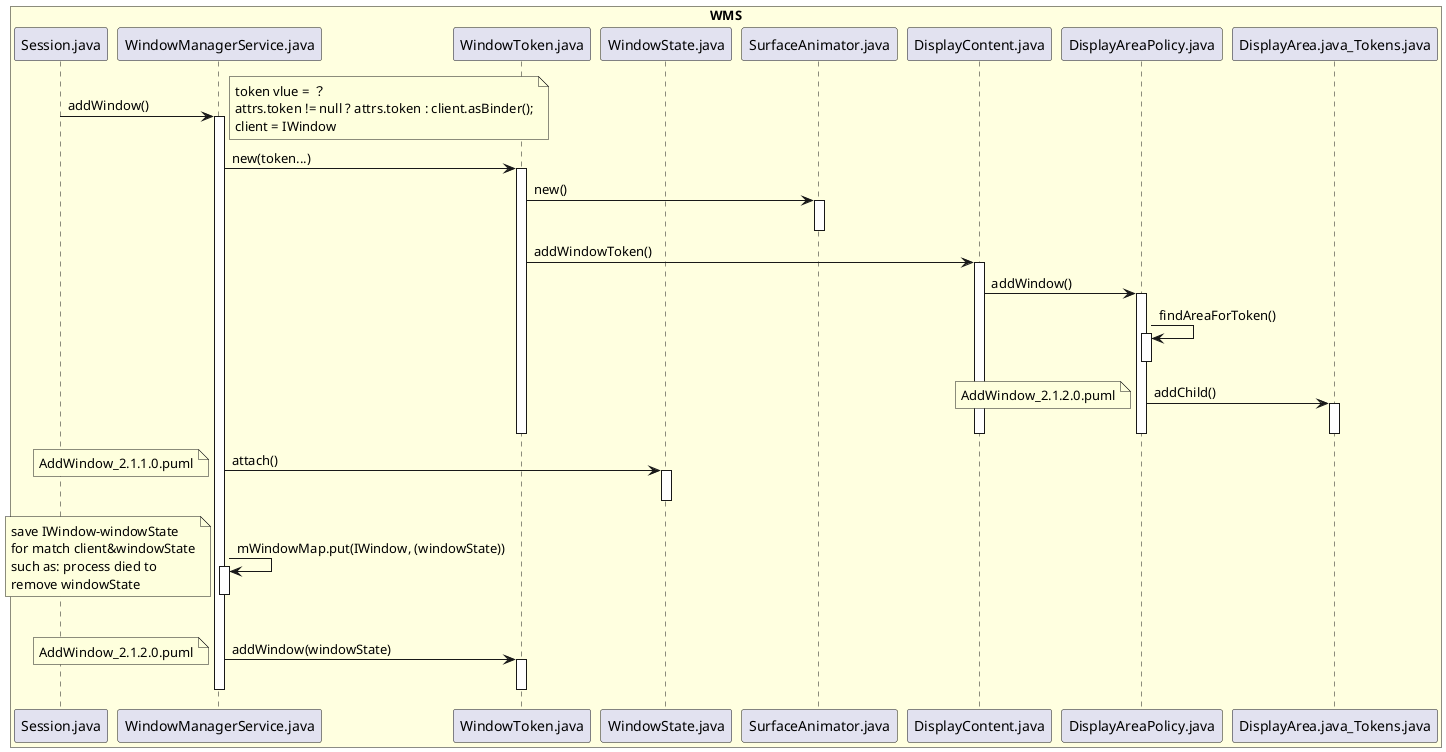 @startuml

box "WMS" #LightYellow
participant Session.java
participant WindowManagerService.java
participant WindowToken.java
participant WindowState.java
participant SurfaceAnimator.java
participant DisplayContent.java
participant DisplayAreaPolicy.java
participant DisplayArea.java_Tokens.java
end box

Session.java -> WindowManagerService.java: addWindow()
activate WindowManagerService.java

note right
token vlue = ？
attrs.token != null ? attrs.token : client.asBinder();
client = IWindow
end note
WindowManagerService.java -> WindowToken.java: new(token...)
activate WindowToken.java

WindowToken.java -> SurfaceAnimator.java: new()
activate SurfaceAnimator.java
deactivate SurfaceAnimator.java
WindowToken.java -> DisplayContent.java: addWindowToken()
activate DisplayContent.java
DisplayContent.java -> DisplayAreaPolicy.java: addWindow()
activate DisplayAreaPolicy.java
DisplayAreaPolicy.java -> DisplayAreaPolicy.java: findAreaForToken()
activate DisplayAreaPolicy.java
deactivate DisplayAreaPolicy.java
DisplayAreaPolicy.java -> DisplayArea.java_Tokens.java: addChild()
activate DisplayArea.java_Tokens.java
deactivate DisplayArea.java_Tokens.java
deactivate DisplayAreaPolicy.java
deactivate DisplayContent.java
deactivate WindowToken.java
note left
AddWindow_2.1.2.0.puml
end note



WindowManagerService.java -> WindowState.java: attach()
activate WindowState.java
deactivate WindowState.java
note left:AddWindow_2.1.1.0.puml

WindowManagerService.java -> WindowManagerService.java: mWindowMap.put(IWindow, (windowState))
activate WindowManagerService.java
deactivate WindowManagerService.java
note left
save IWindow-windowState
for match client&windowState
such as: process died to
remove windowState
end note

WindowManagerService.java -> WindowToken.java: addWindow(windowState)
activate WindowToken.java
deactivate WindowToken.java
deactivate WindowManagerService.java
note left:AddWindow_2.1.2.0.puml



@enduml